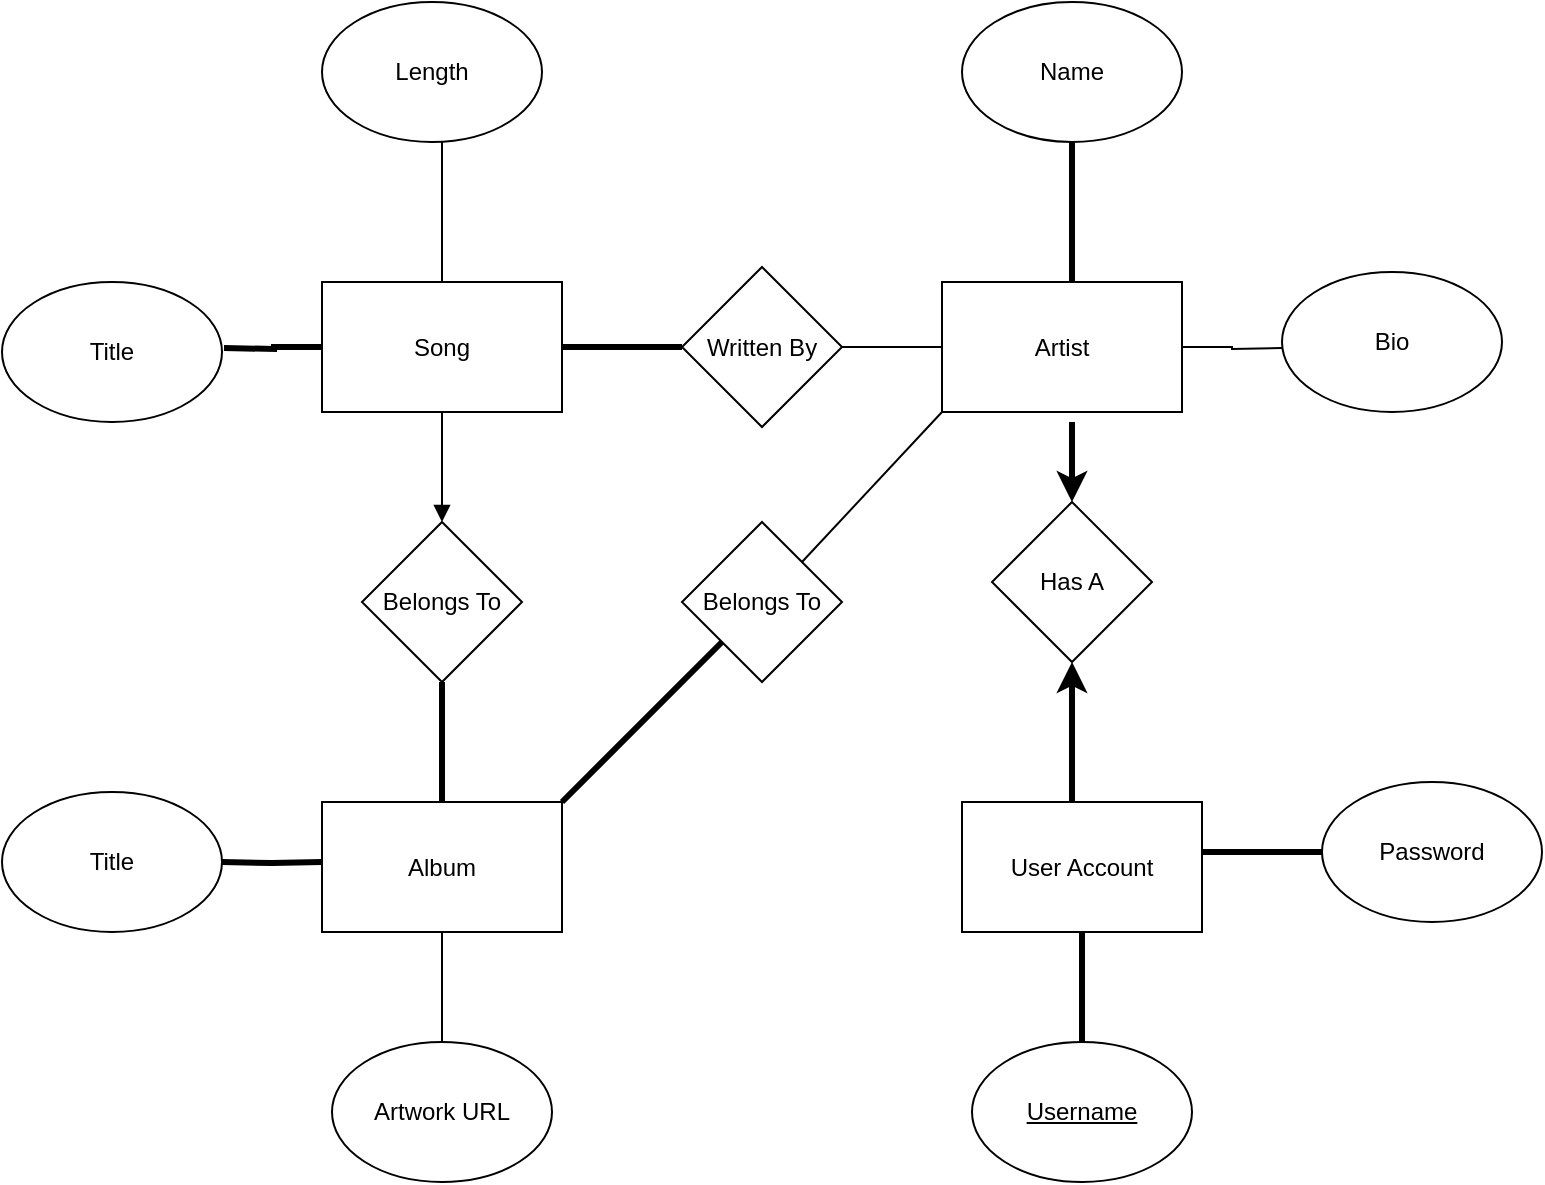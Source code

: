<mxfile>
    <diagram id="ZX9Spr2HH0hjLTLOTyqT" name="Page-1">
        <mxGraphModel dx="885" dy="543" grid="1" gridSize="10" guides="1" tooltips="1" connect="1" arrows="1" fold="1" page="1" pageScale="1" pageWidth="850" pageHeight="1100" math="0" shadow="0">
            <root>
                <mxCell id="0"/>
                <mxCell id="1" parent="0"/>
                <mxCell id="6" style="edgeStyle=orthogonalEdgeStyle;rounded=0;orthogonalLoop=1;jettySize=auto;html=1;exitX=0;exitY=0.5;exitDx=0;exitDy=0;strokeWidth=3;endArrow=none;endFill=0;" edge="1" parent="1" source="2">
                    <mxGeometry relative="1" as="geometry">
                        <mxPoint x="141" y="203" as="targetPoint"/>
                    </mxGeometry>
                </mxCell>
                <mxCell id="10" style="edgeStyle=orthogonalEdgeStyle;rounded=0;orthogonalLoop=1;jettySize=auto;html=1;exitX=0.5;exitY=0;exitDx=0;exitDy=0;endArrow=none;endFill=0;strokeWidth=1;" edge="1" parent="1" source="2">
                    <mxGeometry relative="1" as="geometry">
                        <mxPoint x="250" y="100" as="targetPoint"/>
                    </mxGeometry>
                </mxCell>
                <mxCell id="13" style="edgeStyle=orthogonalEdgeStyle;rounded=0;orthogonalLoop=1;jettySize=auto;html=1;endArrow=none;endFill=0;strokeWidth=3;entryX=0;entryY=0.5;entryDx=0;entryDy=0;" edge="1" parent="1" source="2" target="5">
                    <mxGeometry relative="1" as="geometry">
                        <mxPoint x="360" y="202.5" as="targetPoint"/>
                    </mxGeometry>
                </mxCell>
                <mxCell id="17" style="edgeStyle=orthogonalEdgeStyle;rounded=0;orthogonalLoop=1;jettySize=auto;html=1;startArrow=block;startFill=1;endArrow=none;endFill=0;strokeWidth=1;exitX=0.5;exitY=0;exitDx=0;exitDy=0;" edge="1" parent="1" source="14" target="2">
                    <mxGeometry relative="1" as="geometry">
                        <mxPoint x="250" y="270" as="sourcePoint"/>
                    </mxGeometry>
                </mxCell>
                <mxCell id="2" value="Song" style="rounded=0;whiteSpace=wrap;html=1;" vertex="1" parent="1">
                    <mxGeometry x="190" y="170" width="120" height="65" as="geometry"/>
                </mxCell>
                <mxCell id="3" value="Length" style="ellipse;whiteSpace=wrap;html=1;" vertex="1" parent="1">
                    <mxGeometry x="190" y="30" width="110" height="70" as="geometry"/>
                </mxCell>
                <mxCell id="4" value="Title" style="ellipse;whiteSpace=wrap;html=1;" vertex="1" parent="1">
                    <mxGeometry x="30" y="170" width="110" height="70" as="geometry"/>
                </mxCell>
                <mxCell id="29" style="edgeStyle=orthogonalEdgeStyle;rounded=0;orthogonalLoop=1;jettySize=auto;html=1;exitX=1;exitY=0.5;exitDx=0;exitDy=0;entryX=0;entryY=0.5;entryDx=0;entryDy=0;startArrow=none;startFill=0;endArrow=none;endFill=0;strokeWidth=1;" edge="1" parent="1" source="5" target="28">
                    <mxGeometry relative="1" as="geometry"/>
                </mxCell>
                <mxCell id="5" value="Written By" style="rhombus;whiteSpace=wrap;html=1;" vertex="1" parent="1">
                    <mxGeometry x="370" y="162.5" width="80" height="80" as="geometry"/>
                </mxCell>
                <mxCell id="19" style="edgeStyle=orthogonalEdgeStyle;rounded=0;orthogonalLoop=1;jettySize=auto;html=1;exitX=0.5;exitY=1;exitDx=0;exitDy=0;entryX=0.5;entryY=0;entryDx=0;entryDy=0;startArrow=none;startFill=0;endArrow=none;endFill=0;strokeWidth=3;" edge="1" parent="1" source="14" target="18">
                    <mxGeometry relative="1" as="geometry"/>
                </mxCell>
                <mxCell id="14" value="Belongs To" style="rhombus;whiteSpace=wrap;html=1;" vertex="1" parent="1">
                    <mxGeometry x="210" y="290" width="80" height="80" as="geometry"/>
                </mxCell>
                <mxCell id="25" style="edgeStyle=orthogonalEdgeStyle;rounded=0;orthogonalLoop=1;jettySize=auto;html=1;entryX=1;entryY=0.5;entryDx=0;entryDy=0;startArrow=none;startFill=0;endArrow=none;endFill=0;strokeWidth=3;" edge="1" parent="1" target="21">
                    <mxGeometry relative="1" as="geometry">
                        <mxPoint x="190" y="460" as="sourcePoint"/>
                    </mxGeometry>
                </mxCell>
                <mxCell id="27" style="edgeStyle=orthogonalEdgeStyle;rounded=0;orthogonalLoop=1;jettySize=auto;html=1;exitX=0.5;exitY=1;exitDx=0;exitDy=0;startArrow=none;startFill=0;endArrow=none;endFill=0;strokeWidth=1;" edge="1" parent="1" source="18" target="26">
                    <mxGeometry relative="1" as="geometry"/>
                </mxCell>
                <mxCell id="53" style="orthogonalLoop=1;jettySize=auto;html=1;entryX=0;entryY=1;entryDx=0;entryDy=0;startArrow=none;startFill=0;endArrow=none;endFill=0;strokeWidth=3;rounded=0;exitX=1;exitY=0;exitDx=0;exitDy=0;" edge="1" parent="1" source="18" target="51">
                    <mxGeometry relative="1" as="geometry"/>
                </mxCell>
                <mxCell id="18" value="Album" style="rounded=0;whiteSpace=wrap;html=1;" vertex="1" parent="1">
                    <mxGeometry x="190" y="430" width="120" height="65" as="geometry"/>
                </mxCell>
                <mxCell id="21" value="Title" style="ellipse;whiteSpace=wrap;html=1;" vertex="1" parent="1">
                    <mxGeometry x="30" y="425" width="110" height="70" as="geometry"/>
                </mxCell>
                <mxCell id="26" value="Artwork URL" style="ellipse;whiteSpace=wrap;html=1;" vertex="1" parent="1">
                    <mxGeometry x="195" y="550" width="110" height="70" as="geometry"/>
                </mxCell>
                <mxCell id="39" style="edgeStyle=orthogonalEdgeStyle;rounded=0;orthogonalLoop=1;jettySize=auto;html=1;exitX=1;exitY=0.5;exitDx=0;exitDy=0;startArrow=none;startFill=0;endArrow=none;endFill=0;strokeWidth=1;" edge="1" parent="1" source="28">
                    <mxGeometry relative="1" as="geometry">
                        <mxPoint x="670" y="203" as="targetPoint"/>
                    </mxGeometry>
                </mxCell>
                <mxCell id="28" value="Artist" style="rounded=0;whiteSpace=wrap;html=1;" vertex="1" parent="1">
                    <mxGeometry x="500" y="170" width="120" height="65" as="geometry"/>
                </mxCell>
                <mxCell id="34" style="edgeStyle=orthogonalEdgeStyle;rounded=0;orthogonalLoop=1;jettySize=auto;html=1;exitX=0.5;exitY=1;exitDx=0;exitDy=0;startArrow=none;startFill=0;endArrow=none;endFill=0;strokeWidth=3;" edge="1" parent="1" source="31">
                    <mxGeometry relative="1" as="geometry">
                        <mxPoint x="565" y="170" as="targetPoint"/>
                    </mxGeometry>
                </mxCell>
                <mxCell id="31" value="Name" style="ellipse;whiteSpace=wrap;html=1;" vertex="1" parent="1">
                    <mxGeometry x="510" y="30" width="110" height="70" as="geometry"/>
                </mxCell>
                <mxCell id="35" value="Bio" style="ellipse;whiteSpace=wrap;html=1;" vertex="1" parent="1">
                    <mxGeometry x="670" y="165" width="110" height="70" as="geometry"/>
                </mxCell>
                <mxCell id="41" style="edgeStyle=orthogonalEdgeStyle;rounded=0;orthogonalLoop=1;jettySize=auto;html=1;startArrow=classic;startFill=1;endArrow=none;endFill=0;strokeWidth=3;" edge="1" parent="1" source="40">
                    <mxGeometry relative="1" as="geometry">
                        <mxPoint x="565" y="240" as="targetPoint"/>
                    </mxGeometry>
                </mxCell>
                <mxCell id="40" value="Has A" style="rhombus;whiteSpace=wrap;html=1;" vertex="1" parent="1">
                    <mxGeometry x="525" y="280" width="80" height="80" as="geometry"/>
                </mxCell>
                <mxCell id="46" style="edgeStyle=orthogonalEdgeStyle;rounded=0;orthogonalLoop=1;jettySize=auto;html=1;entryX=0.5;entryY=1;entryDx=0;entryDy=0;startArrow=classic;startFill=1;endArrow=none;endFill=0;strokeWidth=3;exitX=0.5;exitY=1;exitDx=0;exitDy=0;" edge="1" parent="1" source="40">
                    <mxGeometry relative="1" as="geometry">
                        <mxPoint x="565" y="431" as="targetPoint"/>
                    </mxGeometry>
                </mxCell>
                <mxCell id="42" value="User Account" style="rounded=0;whiteSpace=wrap;html=1;" vertex="1" parent="1">
                    <mxGeometry x="510" y="430" width="120" height="65" as="geometry"/>
                </mxCell>
                <mxCell id="48" style="edgeStyle=orthogonalEdgeStyle;rounded=0;orthogonalLoop=1;jettySize=auto;html=1;startArrow=none;startFill=0;endArrow=none;endFill=0;strokeWidth=3;" edge="1" parent="1" source="47">
                    <mxGeometry relative="1" as="geometry">
                        <mxPoint x="630" y="455" as="targetPoint"/>
                    </mxGeometry>
                </mxCell>
                <mxCell id="47" value="Password" style="ellipse;whiteSpace=wrap;html=1;" vertex="1" parent="1">
                    <mxGeometry x="690" y="420" width="110" height="70" as="geometry"/>
                </mxCell>
                <mxCell id="50" style="edgeStyle=orthogonalEdgeStyle;rounded=0;orthogonalLoop=1;jettySize=auto;html=1;entryX=0.5;entryY=1;entryDx=0;entryDy=0;startArrow=none;startFill=0;endArrow=none;endFill=0;strokeWidth=3;" edge="1" parent="1" source="49" target="42">
                    <mxGeometry relative="1" as="geometry"/>
                </mxCell>
                <mxCell id="49" value="&lt;u&gt;Username&lt;/u&gt;" style="ellipse;whiteSpace=wrap;html=1;" vertex="1" parent="1">
                    <mxGeometry x="515" y="550" width="110" height="70" as="geometry"/>
                </mxCell>
                <mxCell id="54" style="rounded=0;orthogonalLoop=1;jettySize=auto;html=1;exitX=1;exitY=0;exitDx=0;exitDy=0;entryX=0;entryY=1;entryDx=0;entryDy=0;startArrow=none;startFill=0;endArrow=none;endFill=0;strokeWidth=1;" edge="1" parent="1" source="51" target="28">
                    <mxGeometry relative="1" as="geometry"/>
                </mxCell>
                <mxCell id="51" value="Belongs To" style="rhombus;whiteSpace=wrap;html=1;" vertex="1" parent="1">
                    <mxGeometry x="370" y="290" width="80" height="80" as="geometry"/>
                </mxCell>
            </root>
        </mxGraphModel>
    </diagram>
</mxfile>
